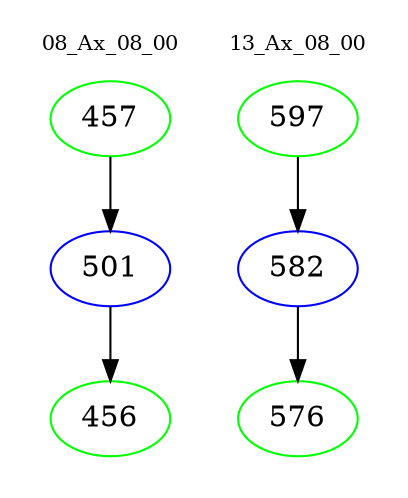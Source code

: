 digraph{
subgraph cluster_0 {
color = white
label = "08_Ax_08_00";
fontsize=10;
T0_457 [label="457", color="green"]
T0_457 -> T0_501 [color="black"]
T0_501 [label="501", color="blue"]
T0_501 -> T0_456 [color="black"]
T0_456 [label="456", color="green"]
}
subgraph cluster_1 {
color = white
label = "13_Ax_08_00";
fontsize=10;
T1_597 [label="597", color="green"]
T1_597 -> T1_582 [color="black"]
T1_582 [label="582", color="blue"]
T1_582 -> T1_576 [color="black"]
T1_576 [label="576", color="green"]
}
}
